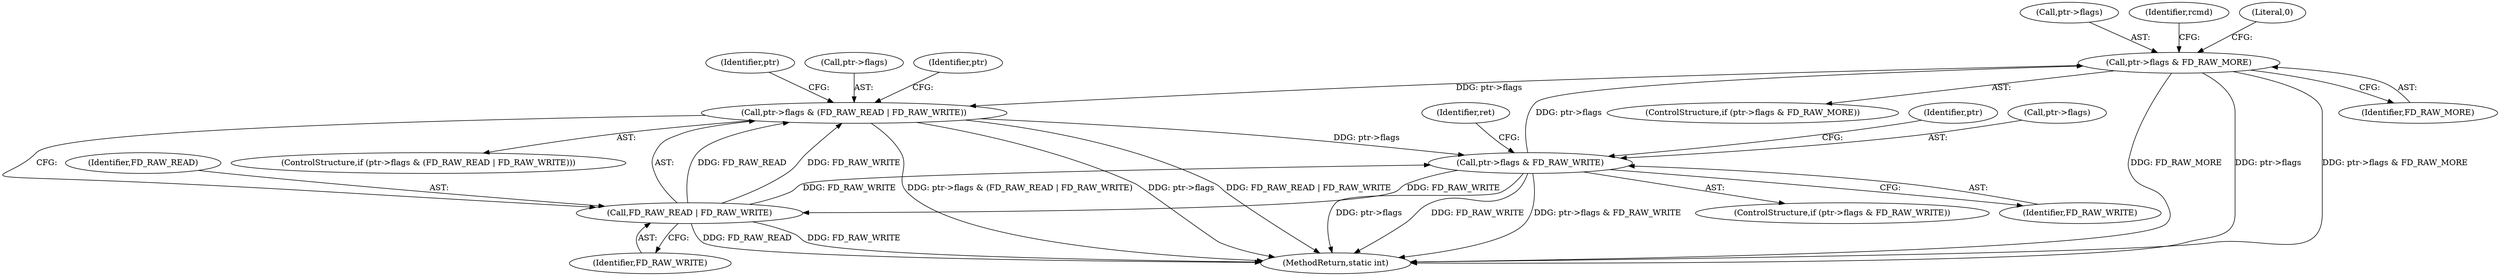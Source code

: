 digraph "0_linux_ef87dbe7614341c2e7bfe8d32fcb7028cc97442c@pointer" {
"1000267" [label="(Call,ptr->flags & FD_RAW_MORE)"];
"1000244" [label="(Call,ptr->flags & FD_RAW_WRITE)"];
"1000193" [label="(Call,ptr->flags & (FD_RAW_READ | FD_RAW_WRITE))"];
"1000267" [label="(Call,ptr->flags & FD_RAW_MORE)"];
"1000197" [label="(Call,FD_RAW_READ | FD_RAW_WRITE)"];
"1000251" [label="(Identifier,ret)"];
"1000268" [label="(Call,ptr->flags)"];
"1000246" [label="(Identifier,ptr)"];
"1000198" [label="(Identifier,FD_RAW_READ)"];
"1000274" [label="(Identifier,rcmd)"];
"1000197" [label="(Call,FD_RAW_READ | FD_RAW_WRITE)"];
"1000269" [label="(Identifier,ptr)"];
"1000245" [label="(Call,ptr->flags)"];
"1000243" [label="(ControlStructure,if (ptr->flags & FD_RAW_WRITE))"];
"1000194" [label="(Call,ptr->flags)"];
"1000271" [label="(Identifier,FD_RAW_MORE)"];
"1000199" [label="(Identifier,FD_RAW_WRITE)"];
"1000266" [label="(ControlStructure,if (ptr->flags & FD_RAW_MORE))"];
"1000204" [label="(Identifier,ptr)"];
"1000286" [label="(Literal,0)"];
"1000192" [label="(ControlStructure,if (ptr->flags & (FD_RAW_READ | FD_RAW_WRITE)))"];
"1000287" [label="(MethodReturn,static int)"];
"1000193" [label="(Call,ptr->flags & (FD_RAW_READ | FD_RAW_WRITE))"];
"1000244" [label="(Call,ptr->flags & FD_RAW_WRITE)"];
"1000267" [label="(Call,ptr->flags & FD_RAW_MORE)"];
"1000248" [label="(Identifier,FD_RAW_WRITE)"];
"1000267" -> "1000266"  [label="AST: "];
"1000267" -> "1000271"  [label="CFG: "];
"1000268" -> "1000267"  [label="AST: "];
"1000271" -> "1000267"  [label="AST: "];
"1000274" -> "1000267"  [label="CFG: "];
"1000286" -> "1000267"  [label="CFG: "];
"1000267" -> "1000287"  [label="DDG: ptr->flags"];
"1000267" -> "1000287"  [label="DDG: ptr->flags & FD_RAW_MORE"];
"1000267" -> "1000287"  [label="DDG: FD_RAW_MORE"];
"1000267" -> "1000193"  [label="DDG: ptr->flags"];
"1000244" -> "1000267"  [label="DDG: ptr->flags"];
"1000244" -> "1000243"  [label="AST: "];
"1000244" -> "1000248"  [label="CFG: "];
"1000245" -> "1000244"  [label="AST: "];
"1000248" -> "1000244"  [label="AST: "];
"1000251" -> "1000244"  [label="CFG: "];
"1000269" -> "1000244"  [label="CFG: "];
"1000244" -> "1000287"  [label="DDG: FD_RAW_WRITE"];
"1000244" -> "1000287"  [label="DDG: ptr->flags & FD_RAW_WRITE"];
"1000244" -> "1000287"  [label="DDG: ptr->flags"];
"1000244" -> "1000197"  [label="DDG: FD_RAW_WRITE"];
"1000193" -> "1000244"  [label="DDG: ptr->flags"];
"1000197" -> "1000244"  [label="DDG: FD_RAW_WRITE"];
"1000193" -> "1000192"  [label="AST: "];
"1000193" -> "1000197"  [label="CFG: "];
"1000194" -> "1000193"  [label="AST: "];
"1000197" -> "1000193"  [label="AST: "];
"1000204" -> "1000193"  [label="CFG: "];
"1000246" -> "1000193"  [label="CFG: "];
"1000193" -> "1000287"  [label="DDG: ptr->flags"];
"1000193" -> "1000287"  [label="DDG: FD_RAW_READ | FD_RAW_WRITE"];
"1000193" -> "1000287"  [label="DDG: ptr->flags & (FD_RAW_READ | FD_RAW_WRITE)"];
"1000197" -> "1000193"  [label="DDG: FD_RAW_READ"];
"1000197" -> "1000193"  [label="DDG: FD_RAW_WRITE"];
"1000197" -> "1000199"  [label="CFG: "];
"1000198" -> "1000197"  [label="AST: "];
"1000199" -> "1000197"  [label="AST: "];
"1000197" -> "1000287"  [label="DDG: FD_RAW_WRITE"];
"1000197" -> "1000287"  [label="DDG: FD_RAW_READ"];
}
